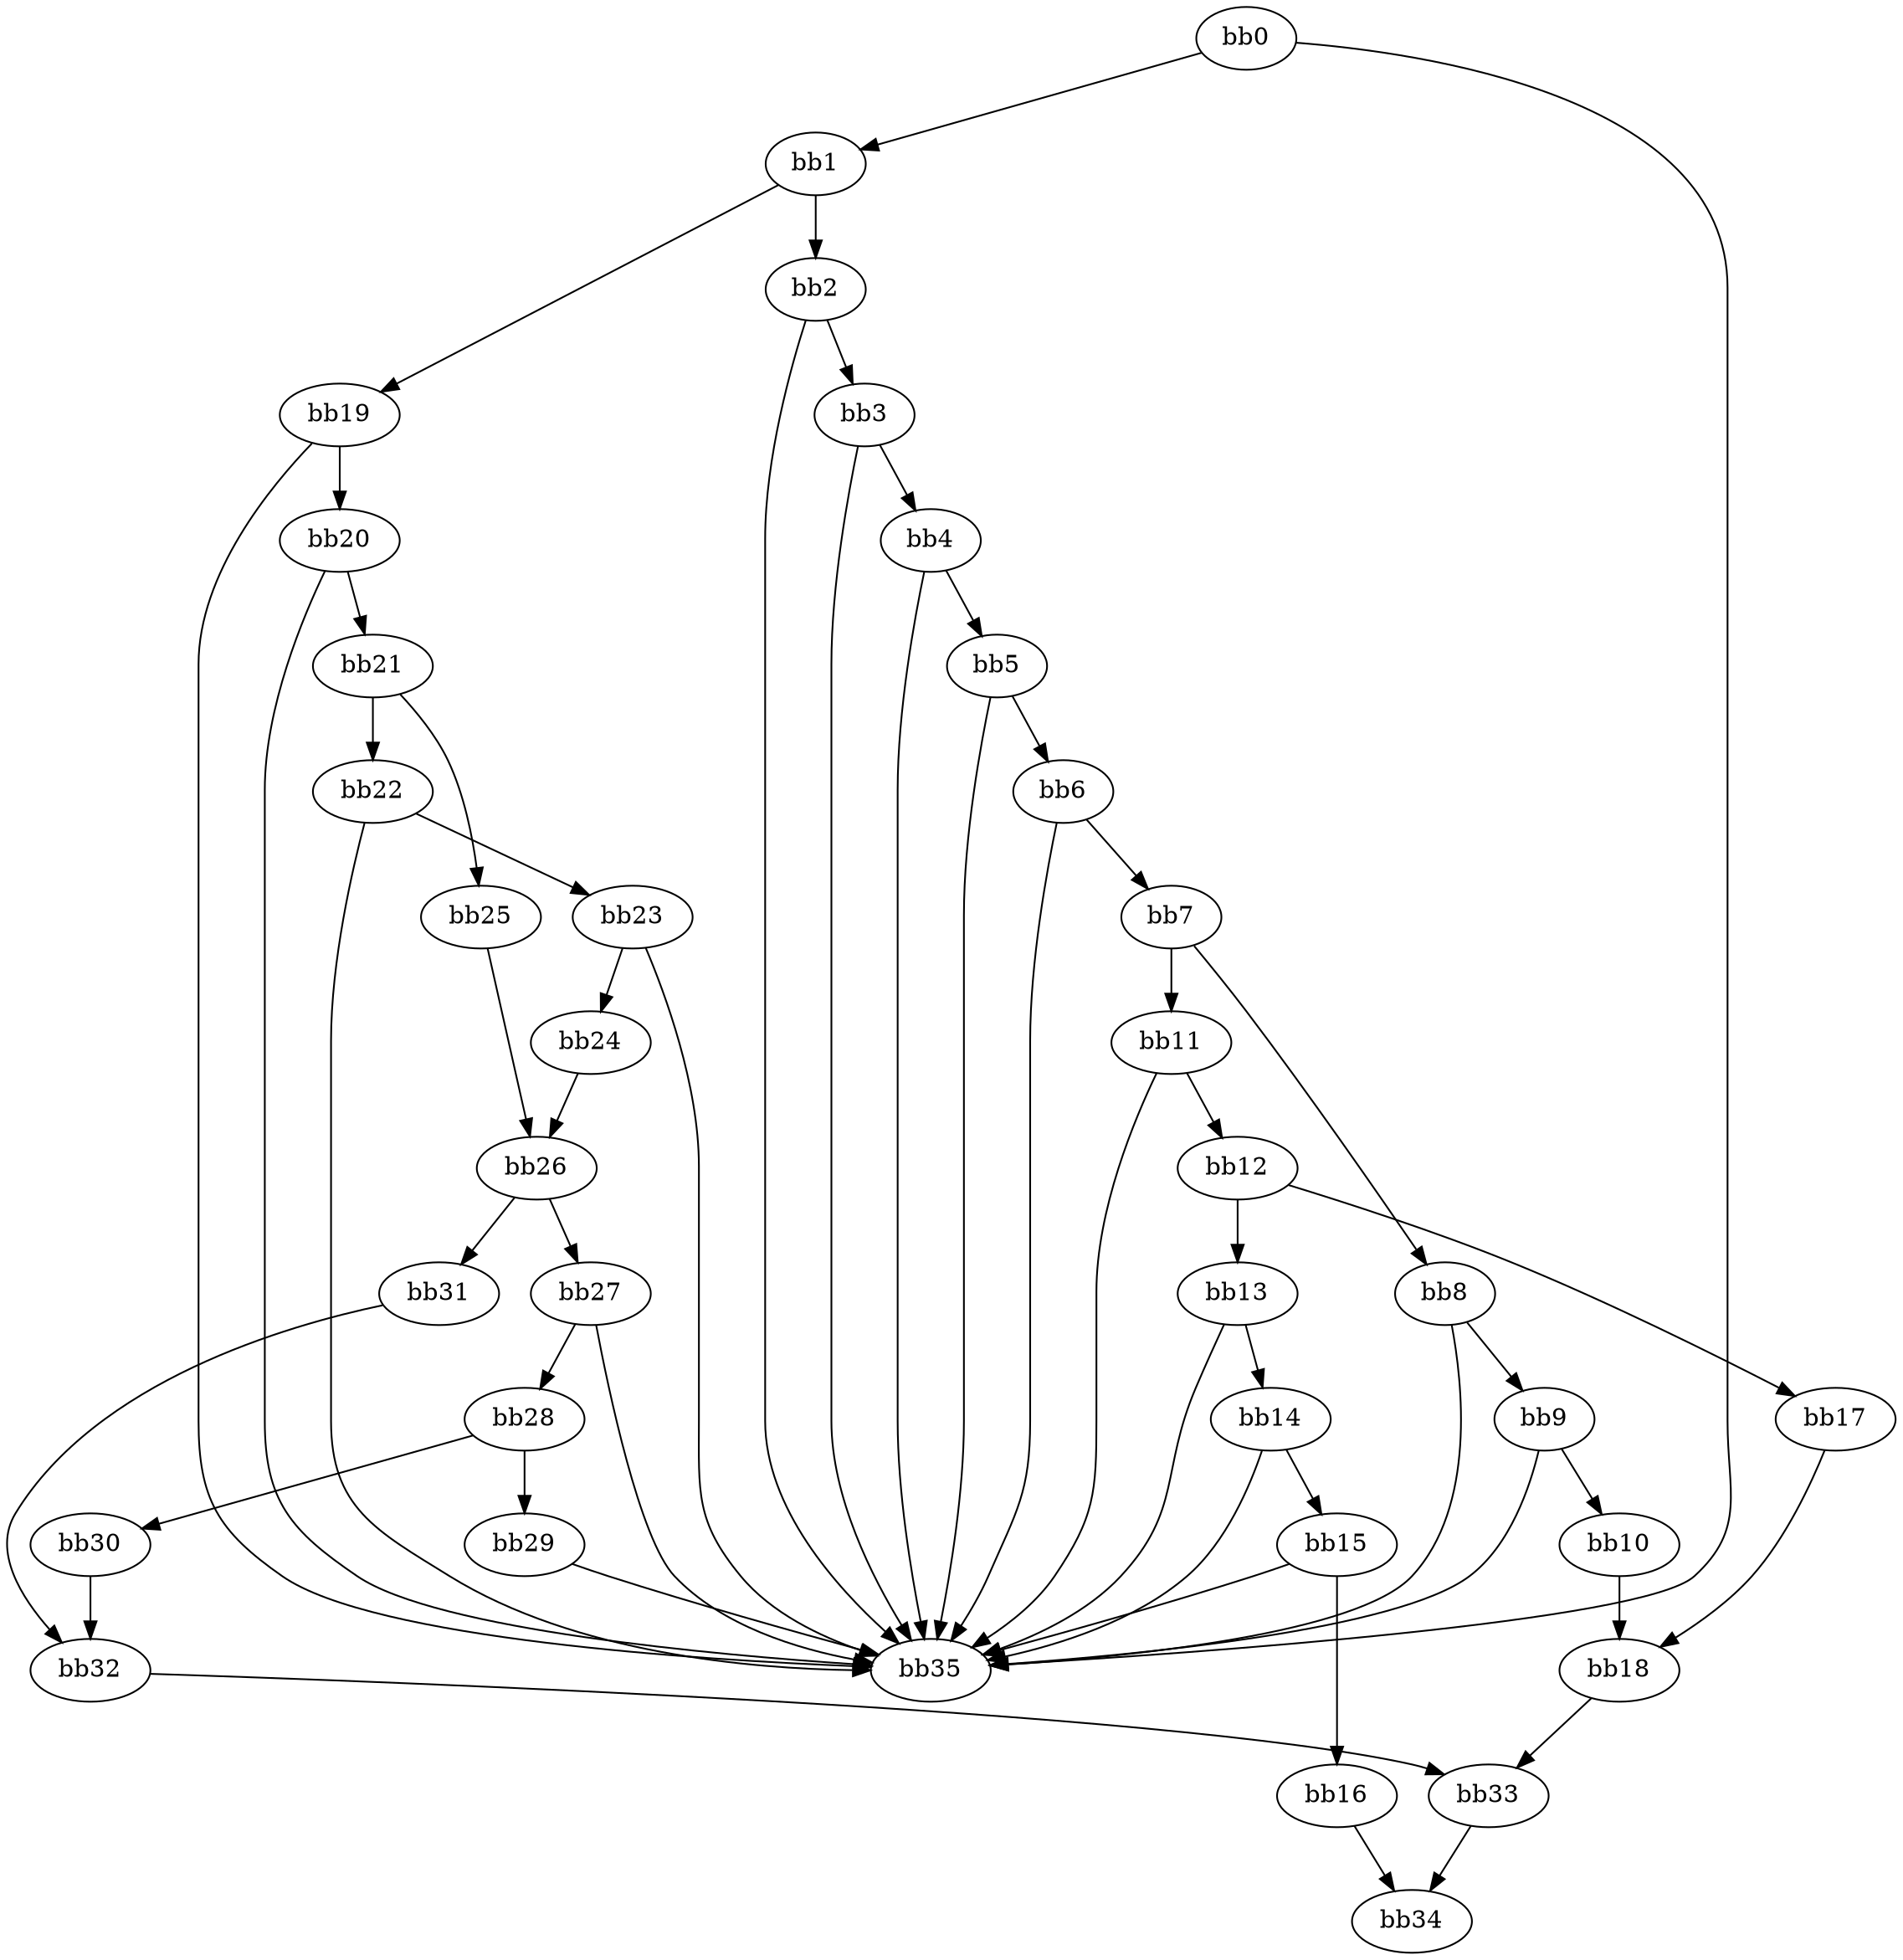 digraph {
    0 [ label = "bb0\l" ]
    1 [ label = "bb1\l" ]
    2 [ label = "bb2\l" ]
    3 [ label = "bb3\l" ]
    4 [ label = "bb4\l" ]
    5 [ label = "bb5\l" ]
    6 [ label = "bb6\l" ]
    7 [ label = "bb7\l" ]
    8 [ label = "bb8\l" ]
    9 [ label = "bb9\l" ]
    10 [ label = "bb10\l" ]
    11 [ label = "bb11\l" ]
    12 [ label = "bb12\l" ]
    13 [ label = "bb13\l" ]
    14 [ label = "bb14\l" ]
    15 [ label = "bb15\l" ]
    16 [ label = "bb16\l" ]
    17 [ label = "bb17\l" ]
    18 [ label = "bb18\l" ]
    19 [ label = "bb19\l" ]
    20 [ label = "bb20\l" ]
    21 [ label = "bb21\l" ]
    22 [ label = "bb22\l" ]
    23 [ label = "bb23\l" ]
    24 [ label = "bb24\l" ]
    25 [ label = "bb25\l" ]
    26 [ label = "bb26\l" ]
    27 [ label = "bb27\l" ]
    28 [ label = "bb28\l" ]
    29 [ label = "bb29\l" ]
    30 [ label = "bb30\l" ]
    31 [ label = "bb31\l" ]
    32 [ label = "bb32\l" ]
    33 [ label = "bb33\l" ]
    34 [ label = "bb34\l" ]
    35 [ label = "bb35\l" ]
    0 -> 1 [ ]
    0 -> 35 [ ]
    1 -> 2 [ ]
    1 -> 19 [ ]
    2 -> 3 [ ]
    2 -> 35 [ ]
    3 -> 4 [ ]
    3 -> 35 [ ]
    4 -> 5 [ ]
    4 -> 35 [ ]
    5 -> 6 [ ]
    5 -> 35 [ ]
    6 -> 7 [ ]
    6 -> 35 [ ]
    7 -> 8 [ ]
    7 -> 11 [ ]
    8 -> 9 [ ]
    8 -> 35 [ ]
    9 -> 10 [ ]
    9 -> 35 [ ]
    10 -> 18 [ ]
    11 -> 12 [ ]
    11 -> 35 [ ]
    12 -> 13 [ ]
    12 -> 17 [ ]
    13 -> 14 [ ]
    13 -> 35 [ ]
    14 -> 15 [ ]
    14 -> 35 [ ]
    15 -> 16 [ ]
    15 -> 35 [ ]
    16 -> 34 [ ]
    17 -> 18 [ ]
    18 -> 33 [ ]
    19 -> 20 [ ]
    19 -> 35 [ ]
    20 -> 21 [ ]
    20 -> 35 [ ]
    21 -> 22 [ ]
    21 -> 25 [ ]
    22 -> 23 [ ]
    22 -> 35 [ ]
    23 -> 24 [ ]
    23 -> 35 [ ]
    24 -> 26 [ ]
    25 -> 26 [ ]
    26 -> 27 [ ]
    26 -> 31 [ ]
    27 -> 28 [ ]
    27 -> 35 [ ]
    28 -> 29 [ ]
    28 -> 30 [ ]
    29 -> 35 [ ]
    30 -> 32 [ ]
    31 -> 32 [ ]
    32 -> 33 [ ]
    33 -> 34 [ ]
}

